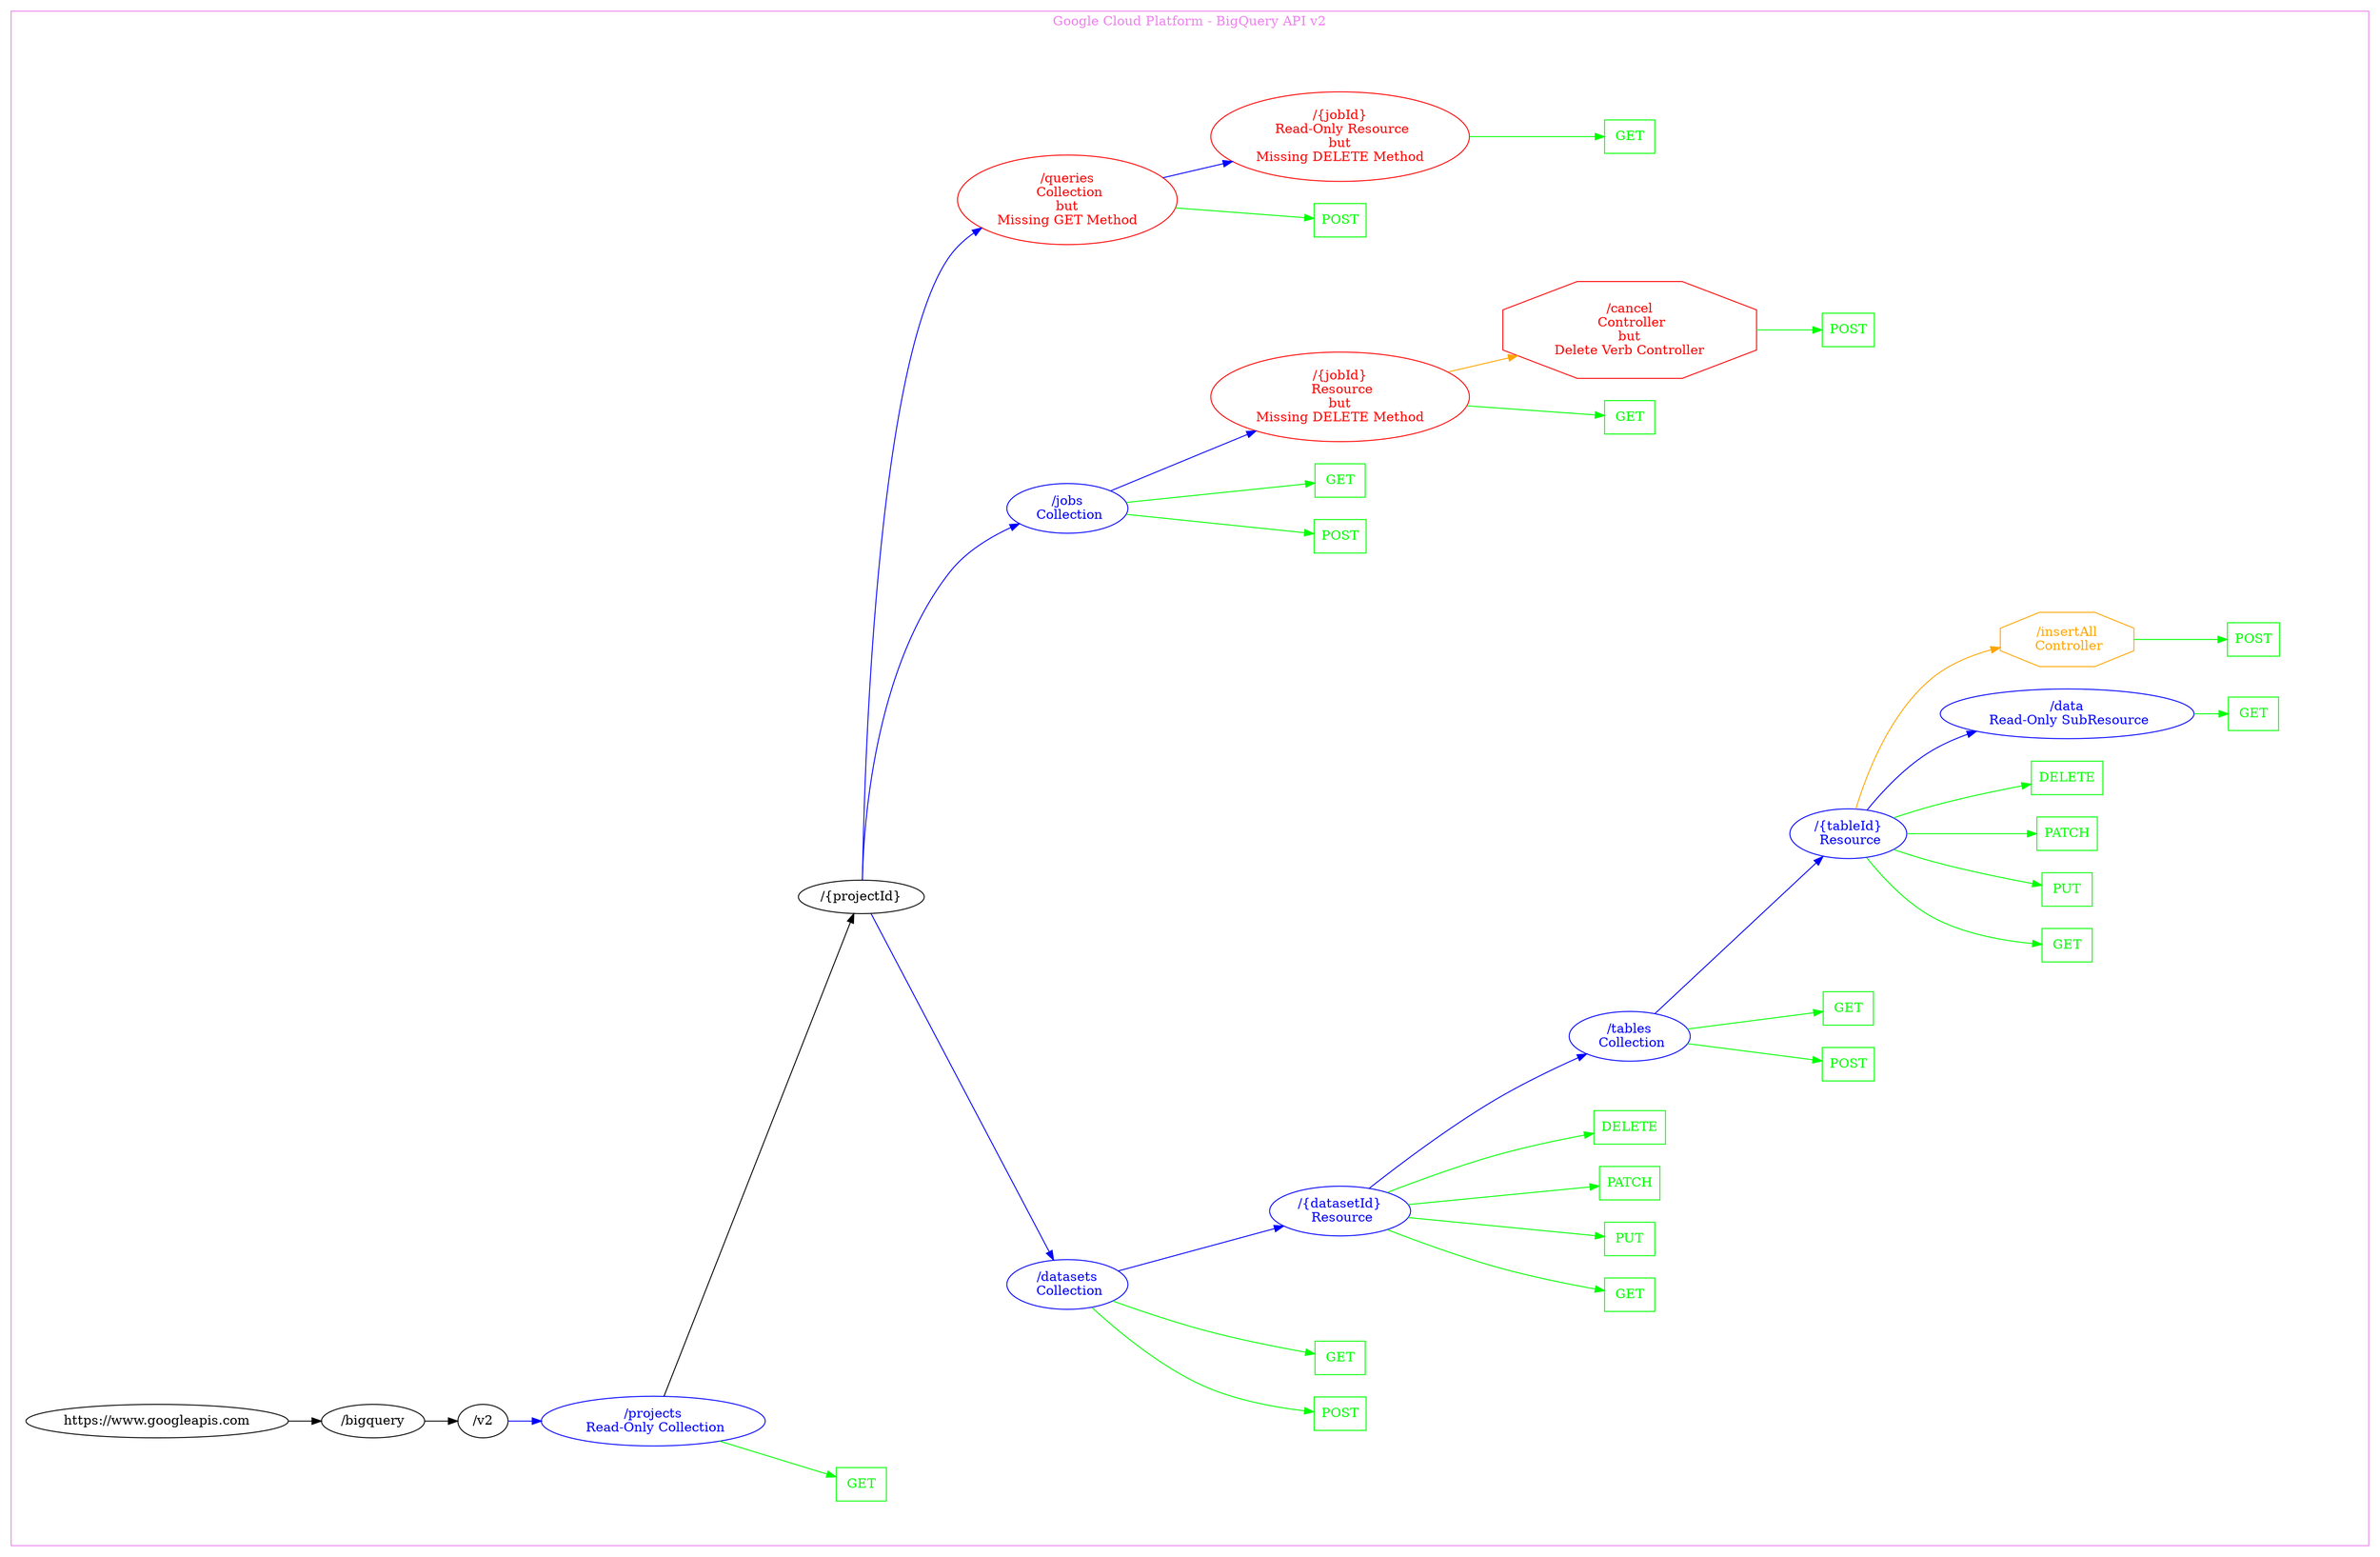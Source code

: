 digraph Cloud_Computing_REST_API {
rankdir="LR";
subgraph cluster_0 {
label="Google Cloud Platform - BigQuery API v2"
color=violet
fontcolor=violet
subgraph cluster_1 {
label=""
color=white
fontcolor=white
node1 [label="https://www.googleapis.com", shape="ellipse", color="black", fontcolor="black"]
node1 -> node2 [color="black", fontcolor="black"]
subgraph cluster_2 {
label=""
color=white
fontcolor=white
node2 [label="/bigquery", shape="ellipse", color="black", fontcolor="black"]
node2 -> node3 [color="black", fontcolor="black"]
subgraph cluster_3 {
label=""
color=white
fontcolor=white
node3 [label="/v2", shape="ellipse", color="black", fontcolor="black"]
node3 -> node4 [color="blue", fontcolor="blue"]
subgraph cluster_4 {
label=""
color=white
fontcolor=white
node4 [label="/projects\n Read-Only Collection", shape="ellipse", color="blue", fontcolor="blue"]
node4 -> node5 [color="green", fontcolor="green"]
subgraph cluster_5 {
label=""
color=white
fontcolor=white
node5 [label="GET", shape="box", color="green", fontcolor="green"]
}
node4 -> node6 [color="black", fontcolor="black"]
subgraph cluster_6 {
label=""
color=white
fontcolor=white
node6 [label="/{projectId}", shape="ellipse", color="black", fontcolor="black"]
node6 -> node7 [color="blue", fontcolor="blue"]
subgraph cluster_7 {
label=""
color=white
fontcolor=white
node7 [label="/datasets\n Collection", shape="ellipse", color="blue", fontcolor="blue"]
node7 -> node8 [color="green", fontcolor="green"]
subgraph cluster_8 {
label=""
color=white
fontcolor=white
node8 [label="POST", shape="box", color="green", fontcolor="green"]
}
node7 -> node9 [color="green", fontcolor="green"]
subgraph cluster_9 {
label=""
color=white
fontcolor=white
node9 [label="GET", shape="box", color="green", fontcolor="green"]
}
node7 -> node10 [color="blue", fontcolor="blue"]
subgraph cluster_10 {
label=""
color=white
fontcolor=white
node10 [label="/{datasetId}\n Resource", shape="ellipse", color="blue", fontcolor="blue"]
node10 -> node11 [color="green", fontcolor="green"]
subgraph cluster_11 {
label=""
color=white
fontcolor=white
node11 [label="GET", shape="box", color="green", fontcolor="green"]
}
node10 -> node12 [color="green", fontcolor="green"]
subgraph cluster_12 {
label=""
color=white
fontcolor=white
node12 [label="PUT", shape="box", color="green", fontcolor="green"]
}
node10 -> node13 [color="green", fontcolor="green"]
subgraph cluster_13 {
label=""
color=white
fontcolor=white
node13 [label="PATCH", shape="box", color="green", fontcolor="green"]
}
node10 -> node14 [color="green", fontcolor="green"]
subgraph cluster_14 {
label=""
color=white
fontcolor=white
node14 [label="DELETE", shape="box", color="green", fontcolor="green"]
}
node10 -> node15 [color="blue", fontcolor="blue"]
subgraph cluster_15 {
label=""
color=white
fontcolor=white
node15 [label="/tables\n Collection", shape="ellipse", color="blue", fontcolor="blue"]
node15 -> node16 [color="green", fontcolor="green"]
subgraph cluster_16 {
label=""
color=white
fontcolor=white
node16 [label="POST", shape="box", color="green", fontcolor="green"]
}
node15 -> node17 [color="green", fontcolor="green"]
subgraph cluster_17 {
label=""
color=white
fontcolor=white
node17 [label="GET", shape="box", color="green", fontcolor="green"]
}
node15 -> node18 [color="blue", fontcolor="blue"]
subgraph cluster_18 {
label=""
color=white
fontcolor=white
node18 [label="/{tableId}\n Resource", shape="ellipse", color="blue", fontcolor="blue"]
node18 -> node19 [color="green", fontcolor="green"]
subgraph cluster_19 {
label=""
color=white
fontcolor=white
node19 [label="GET", shape="box", color="green", fontcolor="green"]
}
node18 -> node20 [color="green", fontcolor="green"]
subgraph cluster_20 {
label=""
color=white
fontcolor=white
node20 [label="PUT", shape="box", color="green", fontcolor="green"]
}
node18 -> node21 [color="green", fontcolor="green"]
subgraph cluster_21 {
label=""
color=white
fontcolor=white
node21 [label="PATCH", shape="box", color="green", fontcolor="green"]
}
node18 -> node22 [color="green", fontcolor="green"]
subgraph cluster_22 {
label=""
color=white
fontcolor=white
node22 [label="DELETE", shape="box", color="green", fontcolor="green"]
}
node18 -> node23 [color="blue", fontcolor="blue"]
subgraph cluster_23 {
label=""
color=white
fontcolor=white
node23 [label="/data\n Read-Only SubResource", shape="ellipse", color="blue", fontcolor="blue"]
node23 -> node24 [color="green", fontcolor="green"]
subgraph cluster_24 {
label=""
color=white
fontcolor=white
node24 [label="GET", shape="box", color="green", fontcolor="green"]
}
}
node18 -> node25 [color="orange", fontcolor="orange"]
subgraph cluster_25 {
label=""
color=white
fontcolor=white
node25 [label="/insertAll\n Controller", shape="octagon", color="orange", fontcolor="orange"]
node25 -> node26 [color="green", fontcolor="green"]
subgraph cluster_26 {
label=""
color=white
fontcolor=white
node26 [label="POST", shape="box", color="green", fontcolor="green"]
}
}
}
}
}
}
node6 -> node27 [color="blue", fontcolor="blue"]
subgraph cluster_27 {
label=""
color=white
fontcolor=white
node27 [label="/jobs\n Collection", shape="ellipse", color="blue", fontcolor="blue"]
node27 -> node28 [color="green", fontcolor="green"]
subgraph cluster_28 {
label=""
color=white
fontcolor=white
node28 [label="POST", shape="box", color="green", fontcolor="green"]
}
node27 -> node29 [color="green", fontcolor="green"]
subgraph cluster_29 {
label=""
color=white
fontcolor=white
node29 [label="GET", shape="box", color="green", fontcolor="green"]
}
node27 -> node30 [color="blue", fontcolor="blue"]
subgraph cluster_30 {
label=""
color=white
fontcolor=white
node30 [label="/{jobId}\n Resource\nbut\nMissing DELETE Method", shape="ellipse", color="red", fontcolor="red"]
node30 -> node31 [color="green", fontcolor="green"]
subgraph cluster_31 {
label=""
color=white
fontcolor=white
node31 [label="GET", shape="box", color="green", fontcolor="green"]
}
node30 -> node32 [color="orange", fontcolor="orange"]
subgraph cluster_32 {
label=""
color=white
fontcolor=white
node32 [label="/cancel\n Controller\nbut\nDelete Verb Controller", shape="octagon", color="red", fontcolor="red"]
node32 -> node33 [color="green", fontcolor="green"]
subgraph cluster_33 {
label=""
color=white
fontcolor=white
node33 [label="POST", shape="box", color="green", fontcolor="green"]
}
}
}
}
node6 -> node34 [color="blue", fontcolor="blue"]
subgraph cluster_34 {
label=""
color=white
fontcolor=white
node34 [label="/queries\n Collection\nbut\nMissing GET Method", shape="ellipse", color="red", fontcolor="red"]
node34 -> node35 [color="green", fontcolor="green"]
subgraph cluster_35 {
label=""
color=white
fontcolor=white
node35 [label="POST", shape="box", color="green", fontcolor="green"]
}
node34 -> node36 [color="blue", fontcolor="blue"]
subgraph cluster_36 {
label=""
color=white
fontcolor=white
node36 [label="/{jobId}\n Read-Only Resource\nbut\nMissing DELETE Method", shape="ellipse", color="red", fontcolor="red"]
node36 -> node37 [color="green", fontcolor="green"]
subgraph cluster_37 {
label=""
color=white
fontcolor=white
node37 [label="GET", shape="box", color="green", fontcolor="green"]
}
}
}
}
}
}
}
}
}
}
